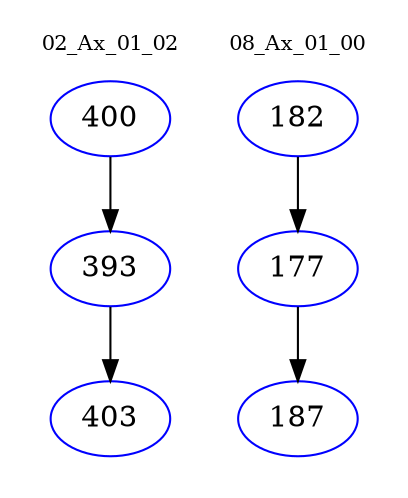 digraph{
subgraph cluster_0 {
color = white
label = "02_Ax_01_02";
fontsize=10;
T0_400 [label="400", color="blue"]
T0_400 -> T0_393 [color="black"]
T0_393 [label="393", color="blue"]
T0_393 -> T0_403 [color="black"]
T0_403 [label="403", color="blue"]
}
subgraph cluster_1 {
color = white
label = "08_Ax_01_00";
fontsize=10;
T1_182 [label="182", color="blue"]
T1_182 -> T1_177 [color="black"]
T1_177 [label="177", color="blue"]
T1_177 -> T1_187 [color="black"]
T1_187 [label="187", color="blue"]
}
}
